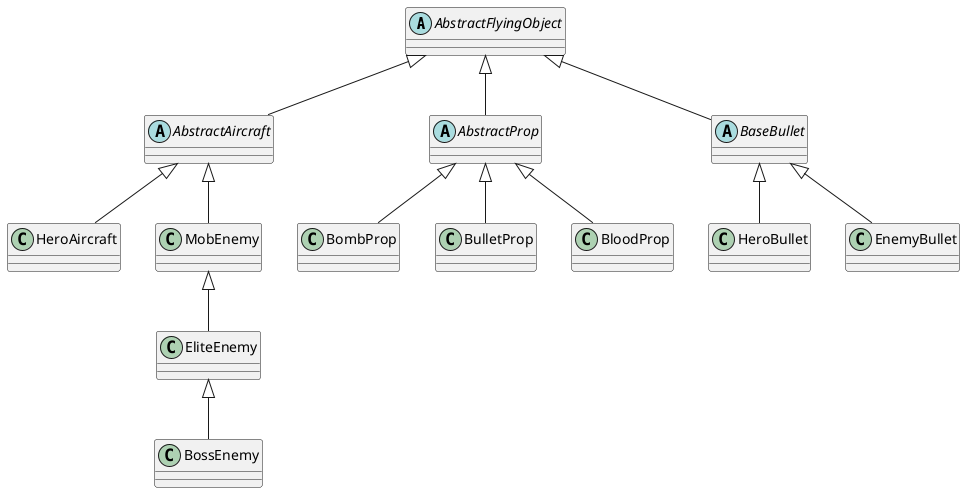 @startuml
'https://plantuml.com/class-diagram

abstract class AbstractFlyingObject

abstract class AbstractAircraft extends AbstractFlyingObject

abstract class AbstractProp extends AbstractFlyingObject

abstract class BaseBullet extends AbstractFlyingObject

class HeroAircraft extends AbstractAircraft

class MobEnemy extends AbstractAircraft

class EliteEnemy extends MobEnemy

class BossEnemy extends  EliteEnemy

class HeroBullet extends BaseBullet

class EnemyBullet extends BaseBullet

class BombProp extends AbstractProp

class BulletProp extends AbstractProp

class BloodProp extends AbstractProp
@enduml